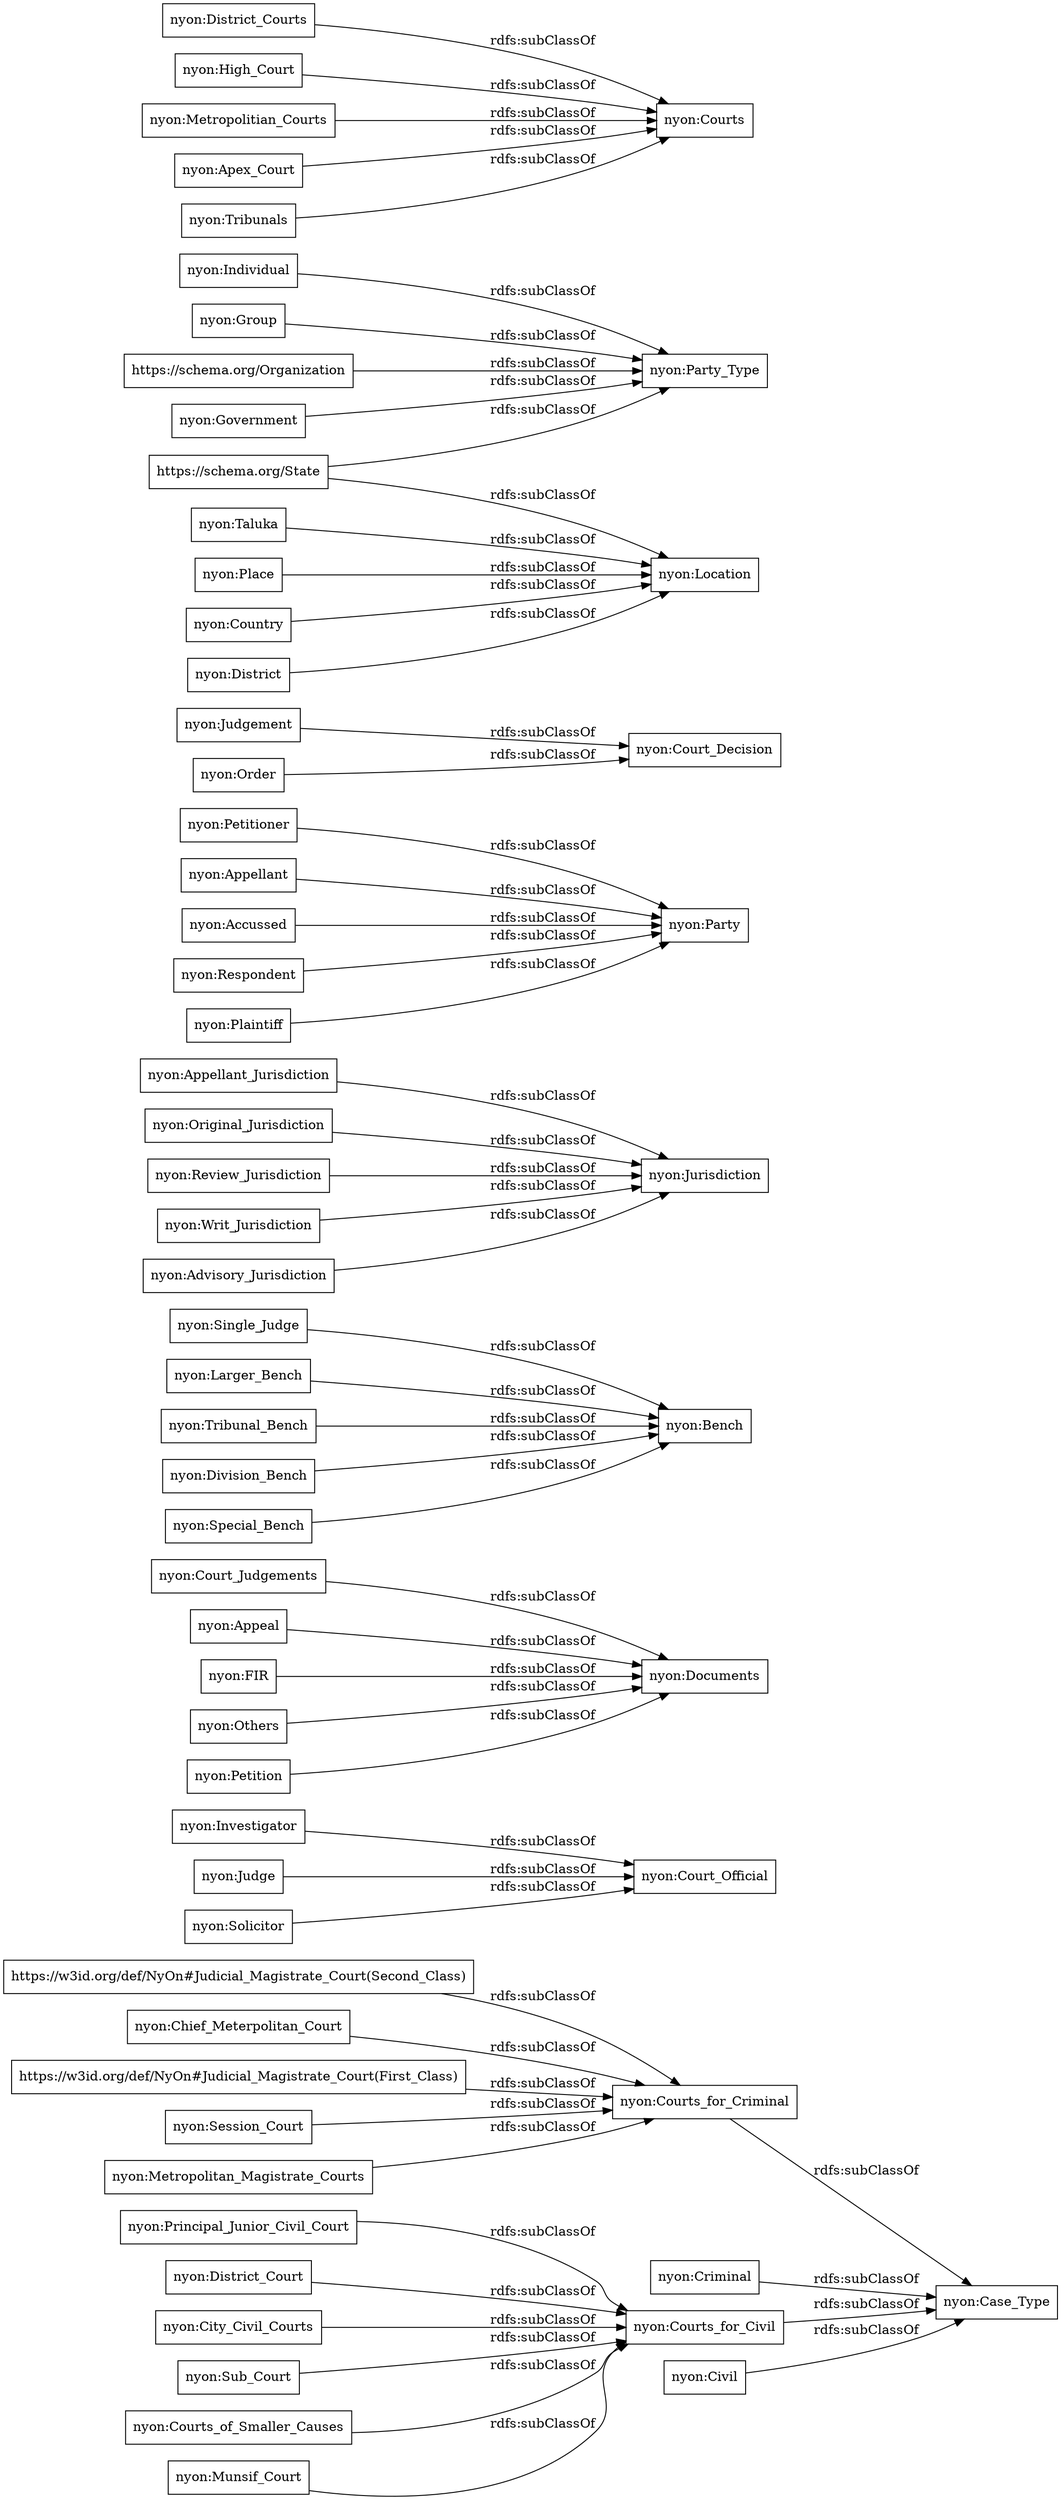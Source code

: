 digraph ar2dtool_diagram { 
rankdir=LR;
size="1000"
node [shape = rectangle, color="black"]; "nyon:Principal_Junior_Civil_Court" "nyon:Case_Type" "nyon:Investigator" "nyon:Court_Judgements" "nyon:Single_Judge" "nyon:Jurisdiction" "nyon:Criminal" "nyon:Documents" "nyon:District_Court" "nyon:Petitioner" "nyon:Judgement" "nyon:Appellant" "nyon:Larger_Bench" "nyon:Location" "nyon:Appellant_Jurisdiction" "nyon:Judge" "nyon:Accussed" "nyon:Respondent" "nyon:District_Courts" "nyon:Original_Jurisdiction" "nyon:City_Civil_Courts" "nyon:Sub_Court" "nyon:Courts_for_Civil" "nyon:Party_Type" "nyon:Tribunal_Bench" "nyon:Chief_Meterpolitan_Court" "https://schema.org/State" "nyon:Individual" "nyon:Courts_of_Smaller_Causes" "https://w3id.org/def/NyOn#Judicial_Magistrate_Court(First_Class)" "nyon:Appeal" "nyon:Place" "nyon:Courts" "nyon:Court_Official" "nyon:Session_Court" "nyon:Review_Jurisdiction" "nyon:Country" "nyon:High_Court" "nyon:Solicitor" "nyon:Group" "nyon:Bench" "nyon:Munsif_Court" "nyon:Metropolitian_Courts" "nyon:Metropolitan_Magistrate_Courts" "https://schema.org/Organization" "nyon:Division_Bench" "nyon:District" "nyon:Party" "nyon:Taluka" "nyon:Court_Decision" "nyon:Order" "nyon:Courts_for_Criminal" "nyon:Government" "nyon:Special_Bench" "nyon:FIR" "nyon:Others" "nyon:Plaintiff" "https://w3id.org/def/NyOn#Judicial_Magistrate_Court(Second_Class)" "nyon:Petition" "nyon:Civil" "nyon:Apex_Court" "nyon:Tribunals" "nyon:Writ_Jurisdiction" "nyon:Advisory_Jurisdiction" ; /*classes style*/
	"nyon:Country" -> "nyon:Location" [ label = "rdfs:subClassOf" ];
	"nyon:Appellant_Jurisdiction" -> "nyon:Jurisdiction" [ label = "rdfs:subClassOf" ];
	"nyon:Place" -> "nyon:Location" [ label = "rdfs:subClassOf" ];
	"nyon:District_Court" -> "nyon:Courts_for_Civil" [ label = "rdfs:subClassOf" ];
	"nyon:Appellant" -> "nyon:Party" [ label = "rdfs:subClassOf" ];
	"nyon:Principal_Junior_Civil_Court" -> "nyon:Courts_for_Civil" [ label = "rdfs:subClassOf" ];
	"nyon:Larger_Bench" -> "nyon:Bench" [ label = "rdfs:subClassOf" ];
	"nyon:Special_Bench" -> "nyon:Bench" [ label = "rdfs:subClassOf" ];
	"nyon:Appeal" -> "nyon:Documents" [ label = "rdfs:subClassOf" ];
	"nyon:Single_Judge" -> "nyon:Bench" [ label = "rdfs:subClassOf" ];
	"nyon:Judge" -> "nyon:Court_Official" [ label = "rdfs:subClassOf" ];
	"nyon:City_Civil_Courts" -> "nyon:Courts_for_Civil" [ label = "rdfs:subClassOf" ];
	"nyon:Advisory_Jurisdiction" -> "nyon:Jurisdiction" [ label = "rdfs:subClassOf" ];
	"nyon:Sub_Court" -> "nyon:Courts_for_Civil" [ label = "rdfs:subClassOf" ];
	"nyon:Munsif_Court" -> "nyon:Courts_for_Civil" [ label = "rdfs:subClassOf" ];
	"https://w3id.org/def/NyOn#Judicial_Magistrate_Court(Second_Class)" -> "nyon:Courts_for_Criminal" [ label = "rdfs:subClassOf" ];
	"https://schema.org/Organization" -> "nyon:Party_Type" [ label = "rdfs:subClassOf" ];
	"nyon:Petition" -> "nyon:Documents" [ label = "rdfs:subClassOf" ];
	"nyon:Courts_for_Civil" -> "nyon:Case_Type" [ label = "rdfs:subClassOf" ];
	"nyon:District" -> "nyon:Location" [ label = "rdfs:subClassOf" ];
	"nyon:Courts_of_Smaller_Causes" -> "nyon:Courts_for_Civil" [ label = "rdfs:subClassOf" ];
	"nyon:Individual" -> "nyon:Party_Type" [ label = "rdfs:subClassOf" ];
	"nyon:Tribunal_Bench" -> "nyon:Bench" [ label = "rdfs:subClassOf" ];
	"nyon:Division_Bench" -> "nyon:Bench" [ label = "rdfs:subClassOf" ];
	"nyon:Courts_for_Criminal" -> "nyon:Case_Type" [ label = "rdfs:subClassOf" ];
	"nyon:Original_Jurisdiction" -> "nyon:Jurisdiction" [ label = "rdfs:subClassOf" ];
	"nyon:Petitioner" -> "nyon:Party" [ label = "rdfs:subClassOf" ];
	"nyon:Judgement" -> "nyon:Court_Decision" [ label = "rdfs:subClassOf" ];
	"nyon:Court_Judgements" -> "nyon:Documents" [ label = "rdfs:subClassOf" ];
	"nyon:Plaintiff" -> "nyon:Party" [ label = "rdfs:subClassOf" ];
	"nyon:Government" -> "nyon:Party_Type" [ label = "rdfs:subClassOf" ];
	"nyon:District_Courts" -> "nyon:Courts" [ label = "rdfs:subClassOf" ];
	"nyon:Solicitor" -> "nyon:Court_Official" [ label = "rdfs:subClassOf" ];
	"nyon:Civil" -> "nyon:Case_Type" [ label = "rdfs:subClassOf" ];
	"nyon:Respondent" -> "nyon:Party" [ label = "rdfs:subClassOf" ];
	"nyon:High_Court" -> "nyon:Courts" [ label = "rdfs:subClassOf" ];
	"nyon:Criminal" -> "nyon:Case_Type" [ label = "rdfs:subClassOf" ];
	"nyon:Investigator" -> "nyon:Court_Official" [ label = "rdfs:subClassOf" ];
	"https://schema.org/State" -> "nyon:Party_Type" [ label = "rdfs:subClassOf" ];
	"https://schema.org/State" -> "nyon:Location" [ label = "rdfs:subClassOf" ];
	"nyon:Session_Court" -> "nyon:Courts_for_Criminal" [ label = "rdfs:subClassOf" ];
	"nyon:Review_Jurisdiction" -> "nyon:Jurisdiction" [ label = "rdfs:subClassOf" ];
	"nyon:Writ_Jurisdiction" -> "nyon:Jurisdiction" [ label = "rdfs:subClassOf" ];
	"nyon:Accussed" -> "nyon:Party" [ label = "rdfs:subClassOf" ];
	"nyon:Apex_Court" -> "nyon:Courts" [ label = "rdfs:subClassOf" ];
	"nyon:Group" -> "nyon:Party_Type" [ label = "rdfs:subClassOf" ];
	"nyon:Tribunals" -> "nyon:Courts" [ label = "rdfs:subClassOf" ];
	"nyon:Taluka" -> "nyon:Location" [ label = "rdfs:subClassOf" ];
	"nyon:Chief_Meterpolitan_Court" -> "nyon:Courts_for_Criminal" [ label = "rdfs:subClassOf" ];
	"nyon:Metropolitian_Courts" -> "nyon:Courts" [ label = "rdfs:subClassOf" ];
	"nyon:Order" -> "nyon:Court_Decision" [ label = "rdfs:subClassOf" ];
	"https://w3id.org/def/NyOn#Judicial_Magistrate_Court(First_Class)" -> "nyon:Courts_for_Criminal" [ label = "rdfs:subClassOf" ];
	"nyon:FIR" -> "nyon:Documents" [ label = "rdfs:subClassOf" ];
	"nyon:Others" -> "nyon:Documents" [ label = "rdfs:subClassOf" ];
	"nyon:Metropolitan_Magistrate_Courts" -> "nyon:Courts_for_Criminal" [ label = "rdfs:subClassOf" ];

}
